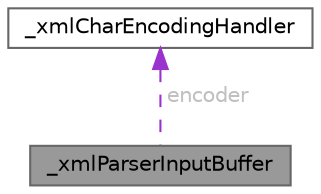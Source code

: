digraph "_xmlParserInputBuffer"
{
 // LATEX_PDF_SIZE
  bgcolor="transparent";
  edge [fontname=Helvetica,fontsize=10,labelfontname=Helvetica,labelfontsize=10];
  node [fontname=Helvetica,fontsize=10,shape=box,height=0.2,width=0.4];
  Node1 [label="_xmlParserInputBuffer",height=0.2,width=0.4,color="gray40", fillcolor="grey60", style="filled", fontcolor="black",tooltip=" "];
  Node2 -> Node1 [dir="back",color="darkorchid3",style="dashed",label=" encoder",fontcolor="grey" ];
  Node2 [label="_xmlCharEncodingHandler",height=0.2,width=0.4,color="gray40", fillcolor="white", style="filled",URL="$struct__xml_char_encoding_handler.html",tooltip=" "];
}
